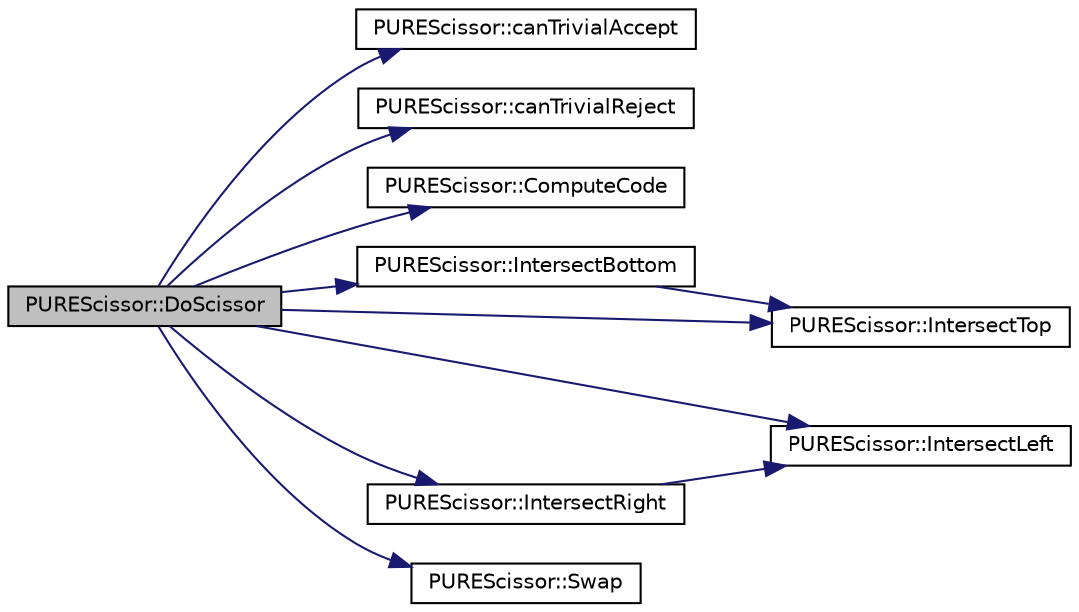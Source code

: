 digraph "PUREScissor::DoScissor"
{
 // LATEX_PDF_SIZE
  edge [fontname="Helvetica",fontsize="10",labelfontname="Helvetica",labelfontsize="10"];
  node [fontname="Helvetica",fontsize="10",shape=record];
  rankdir="LR";
  Node1 [label="PUREScissor::DoScissor",height=0.2,width=0.4,color="black", fillcolor="grey75", style="filled", fontcolor="black",tooltip="Runs the scissoring algorithm for the given user line."];
  Node1 -> Node2 [color="midnightblue",fontsize="10",style="solid",fontname="Helvetica"];
  Node2 [label="PUREScissor::canTrivialAccept",height=0.2,width=0.4,color="black", fillcolor="white", style="filled",URL="$class_p_u_r_e_scissor.html#a1e69f5de7ab33689300385e27a7734d0",tooltip="Based on the given region codes of 2 points, tells if the line defined by the 2 points can be trivial..."];
  Node1 -> Node3 [color="midnightblue",fontsize="10",style="solid",fontname="Helvetica"];
  Node3 [label="PUREScissor::canTrivialReject",height=0.2,width=0.4,color="black", fillcolor="white", style="filled",URL="$class_p_u_r_e_scissor.html#a31e47d3ea9480192fc1e50b329fcb674",tooltip="Based on the given region codes of 2 points, tells if the line defined by the 2 points can be trivial..."];
  Node1 -> Node4 [color="midnightblue",fontsize="10",style="solid",fontname="Helvetica"];
  Node4 [label="PUREScissor::ComputeCode",height=0.2,width=0.4,color="black", fillcolor="white", style="filled",URL="$class_p_u_r_e_scissor.html#a2923435b07af501294d79f67b31c9704",tooltip="Determines the region code for the given (x,y) point."];
  Node1 -> Node5 [color="midnightblue",fontsize="10",style="solid",fontname="Helvetica"];
  Node5 [label="PUREScissor::IntersectBottom",height=0.2,width=0.4,color="black", fillcolor="white", style="filled",URL="$class_p_u_r_e_scissor.html#a0ba0962ad9d6d5c2b4ed9effe15d5b45",tooltip="Calculates intersection point of bottom clipping line and user line."];
  Node5 -> Node6 [color="midnightblue",fontsize="10",style="solid",fontname="Helvetica"];
  Node6 [label="PUREScissor::IntersectTop",height=0.2,width=0.4,color="black", fillcolor="white", style="filled",URL="$class_p_u_r_e_scissor.html#ae61b650a02456effd4a8fddf4cb83a77",tooltip="Calculates intersection point of top clipping line and user line."];
  Node1 -> Node7 [color="midnightblue",fontsize="10",style="solid",fontname="Helvetica"];
  Node7 [label="PUREScissor::IntersectLeft",height=0.2,width=0.4,color="black", fillcolor="white", style="filled",URL="$class_p_u_r_e_scissor.html#a71102f14b92c405dc4c3e1837bef96b4",tooltip="Calculates intersection point of left clipping line and user line."];
  Node1 -> Node8 [color="midnightblue",fontsize="10",style="solid",fontname="Helvetica"];
  Node8 [label="PUREScissor::IntersectRight",height=0.2,width=0.4,color="black", fillcolor="white", style="filled",URL="$class_p_u_r_e_scissor.html#a1796e131c091bb7aa137c48c95c52c0b",tooltip="Calculates intersection point of right clipping line and user line."];
  Node8 -> Node7 [color="midnightblue",fontsize="10",style="solid",fontname="Helvetica"];
  Node1 -> Node6 [color="midnightblue",fontsize="10",style="solid",fontname="Helvetica"];
  Node1 -> Node9 [color="midnightblue",fontsize="10",style="solid",fontname="Helvetica"];
  Node9 [label="PUREScissor::Swap",height=0.2,width=0.4,color="black", fillcolor="white", style="filled",URL="$class_p_u_r_e_scissor.html#ade440461089360d4ab14bb76f5169708",tooltip=" "];
}

